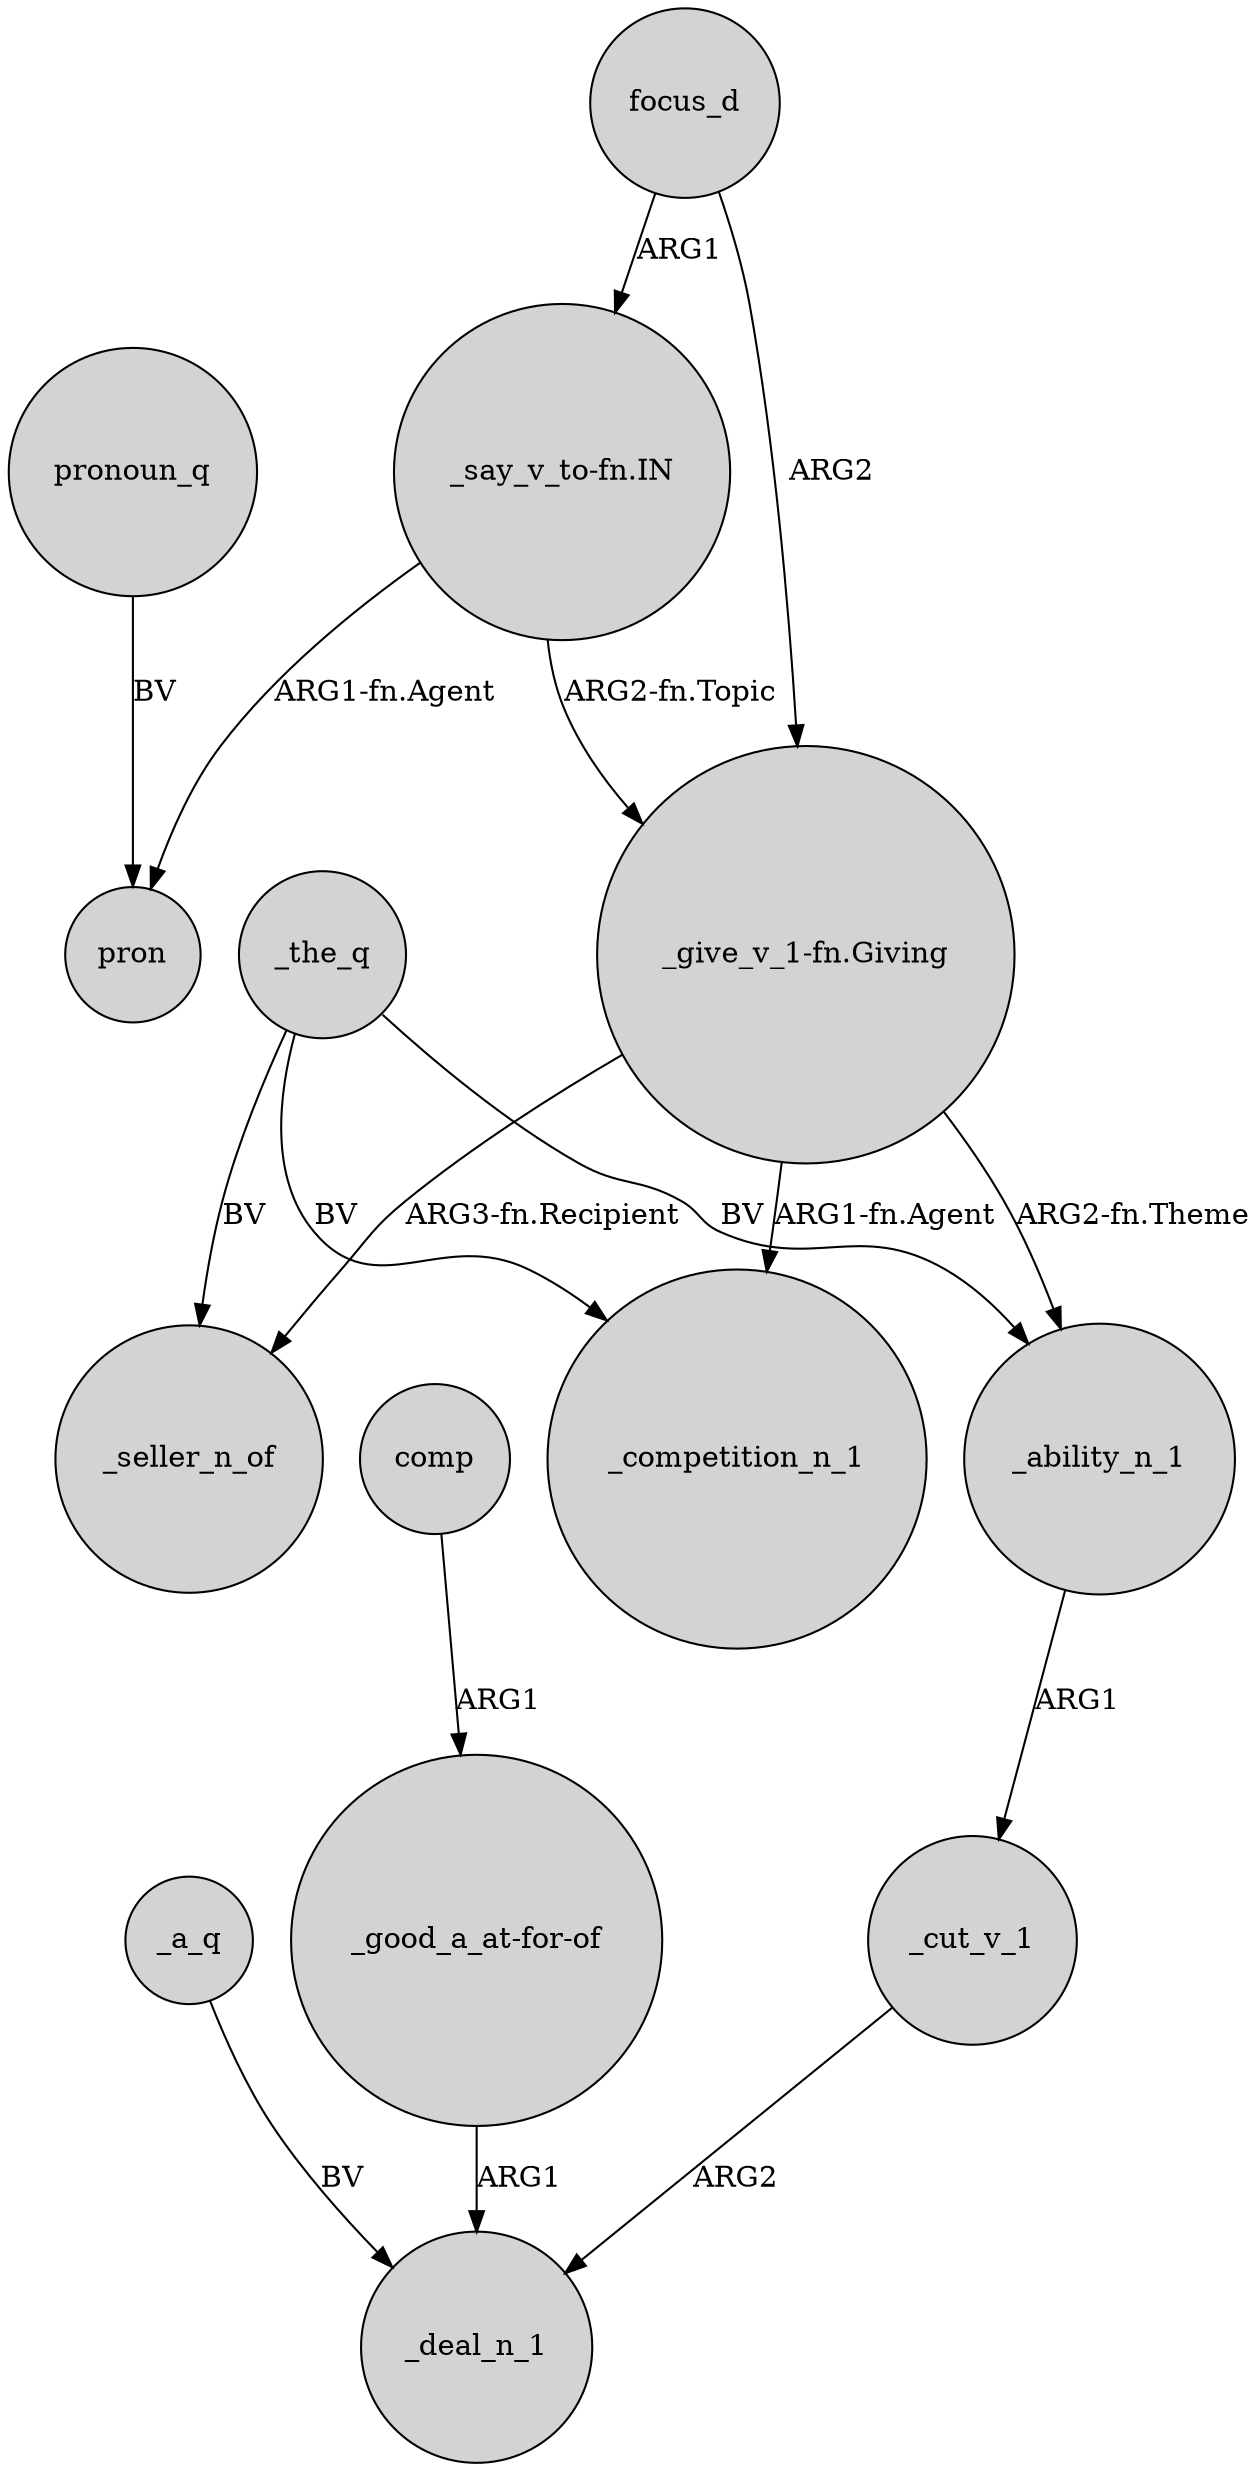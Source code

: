 digraph {
	node [shape=circle style=filled]
	_a_q -> _deal_n_1 [label=BV]
	_cut_v_1 -> _deal_n_1 [label=ARG2]
	"_give_v_1-fn.Giving" -> _seller_n_of [label="ARG3-fn.Recipient"]
	"_say_v_to-fn.IN" -> "_give_v_1-fn.Giving" [label="ARG2-fn.Topic"]
	"_give_v_1-fn.Giving" -> _ability_n_1 [label="ARG2-fn.Theme"]
	_the_q -> _competition_n_1 [label=BV]
	_the_q -> _ability_n_1 [label=BV]
	"_good_a_at-for-of" -> _deal_n_1 [label=ARG1]
	_ability_n_1 -> _cut_v_1 [label=ARG1]
	"_give_v_1-fn.Giving" -> _competition_n_1 [label="ARG1-fn.Agent"]
	_the_q -> _seller_n_of [label=BV]
	comp -> "_good_a_at-for-of" [label=ARG1]
	focus_d -> "_give_v_1-fn.Giving" [label=ARG2]
	focus_d -> "_say_v_to-fn.IN" [label=ARG1]
	"_say_v_to-fn.IN" -> pron [label="ARG1-fn.Agent"]
	pronoun_q -> pron [label=BV]
}
